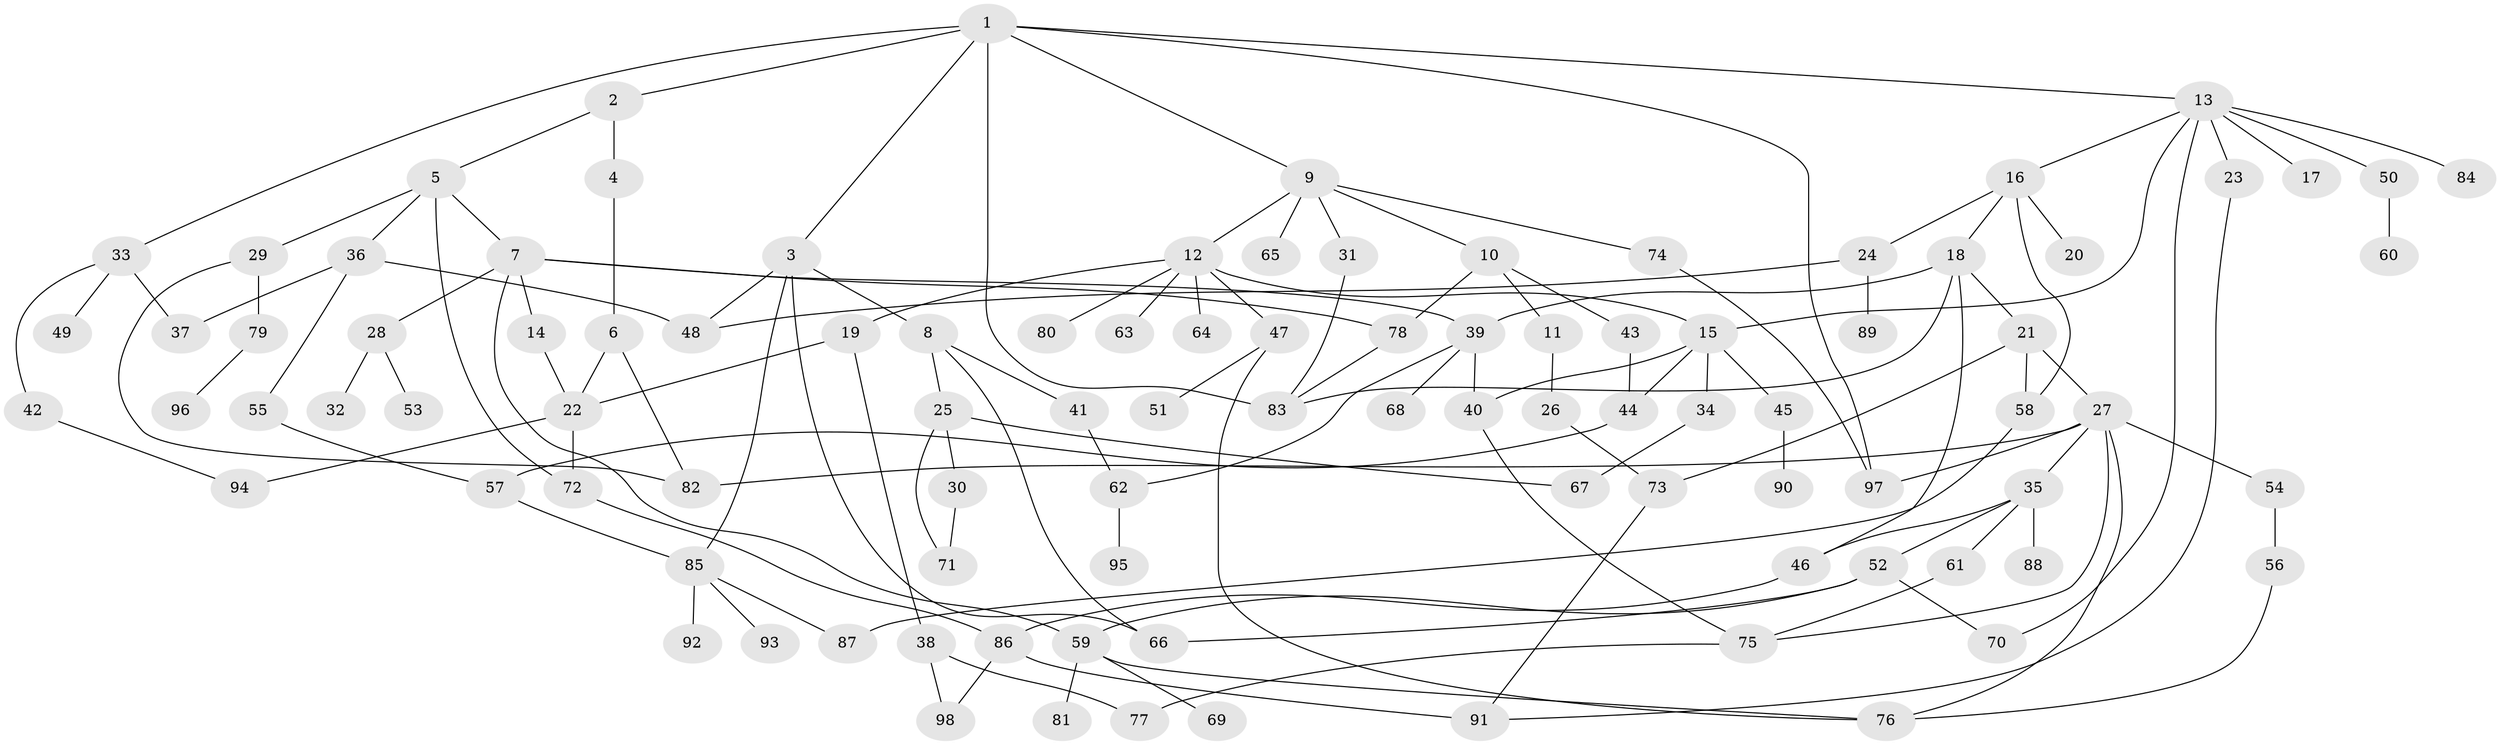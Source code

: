 // coarse degree distribution, {9: 0.03076923076923077, 3: 0.13846153846153847, 5: 0.09230769230769231, 6: 0.06153846153846154, 4: 0.13846153846153847, 8: 0.03076923076923077, 7: 0.03076923076923077, 1: 0.2923076923076923, 2: 0.18461538461538463}
// Generated by graph-tools (version 1.1) at 2025/51/02/27/25 19:51:36]
// undirected, 98 vertices, 139 edges
graph export_dot {
graph [start="1"]
  node [color=gray90,style=filled];
  1;
  2;
  3;
  4;
  5;
  6;
  7;
  8;
  9;
  10;
  11;
  12;
  13;
  14;
  15;
  16;
  17;
  18;
  19;
  20;
  21;
  22;
  23;
  24;
  25;
  26;
  27;
  28;
  29;
  30;
  31;
  32;
  33;
  34;
  35;
  36;
  37;
  38;
  39;
  40;
  41;
  42;
  43;
  44;
  45;
  46;
  47;
  48;
  49;
  50;
  51;
  52;
  53;
  54;
  55;
  56;
  57;
  58;
  59;
  60;
  61;
  62;
  63;
  64;
  65;
  66;
  67;
  68;
  69;
  70;
  71;
  72;
  73;
  74;
  75;
  76;
  77;
  78;
  79;
  80;
  81;
  82;
  83;
  84;
  85;
  86;
  87;
  88;
  89;
  90;
  91;
  92;
  93;
  94;
  95;
  96;
  97;
  98;
  1 -- 2;
  1 -- 3;
  1 -- 9;
  1 -- 13;
  1 -- 33;
  1 -- 97;
  1 -- 83;
  2 -- 4;
  2 -- 5;
  3 -- 8;
  3 -- 48;
  3 -- 66;
  3 -- 85;
  4 -- 6;
  5 -- 7;
  5 -- 29;
  5 -- 36;
  5 -- 72;
  6 -- 22;
  6 -- 82;
  7 -- 14;
  7 -- 28;
  7 -- 39;
  7 -- 78;
  7 -- 59;
  8 -- 25;
  8 -- 41;
  8 -- 66;
  9 -- 10;
  9 -- 12;
  9 -- 31;
  9 -- 65;
  9 -- 74;
  10 -- 11;
  10 -- 43;
  10 -- 78;
  11 -- 26;
  12 -- 15;
  12 -- 19;
  12 -- 47;
  12 -- 63;
  12 -- 64;
  12 -- 80;
  13 -- 16;
  13 -- 17;
  13 -- 23;
  13 -- 50;
  13 -- 84;
  13 -- 15;
  13 -- 70;
  14 -- 22;
  15 -- 34;
  15 -- 45;
  15 -- 40;
  15 -- 44;
  16 -- 18;
  16 -- 20;
  16 -- 24;
  16 -- 58;
  18 -- 21;
  18 -- 46;
  18 -- 83;
  18 -- 39;
  19 -- 38;
  19 -- 22;
  21 -- 27;
  21 -- 73;
  21 -- 58;
  22 -- 72;
  22 -- 94;
  23 -- 91;
  24 -- 89;
  24 -- 48;
  25 -- 30;
  25 -- 67;
  25 -- 71;
  26 -- 73;
  27 -- 35;
  27 -- 54;
  27 -- 97;
  27 -- 75;
  27 -- 82;
  27 -- 76;
  28 -- 32;
  28 -- 53;
  29 -- 79;
  29 -- 82;
  30 -- 71;
  31 -- 83;
  33 -- 37;
  33 -- 42;
  33 -- 49;
  34 -- 67;
  35 -- 52;
  35 -- 61;
  35 -- 88;
  35 -- 46;
  36 -- 55;
  36 -- 37;
  36 -- 48;
  38 -- 77;
  38 -- 98;
  39 -- 40;
  39 -- 68;
  39 -- 62;
  40 -- 75;
  41 -- 62;
  42 -- 94;
  43 -- 44;
  44 -- 57;
  45 -- 90;
  46 -- 86;
  47 -- 51;
  47 -- 76;
  50 -- 60;
  52 -- 59;
  52 -- 70;
  52 -- 66;
  54 -- 56;
  55 -- 57;
  56 -- 76;
  57 -- 85;
  58 -- 87;
  59 -- 69;
  59 -- 81;
  59 -- 76;
  61 -- 75;
  62 -- 95;
  72 -- 86;
  73 -- 91;
  74 -- 97;
  75 -- 77;
  78 -- 83;
  79 -- 96;
  85 -- 92;
  85 -- 93;
  85 -- 87;
  86 -- 98;
  86 -- 91;
}
